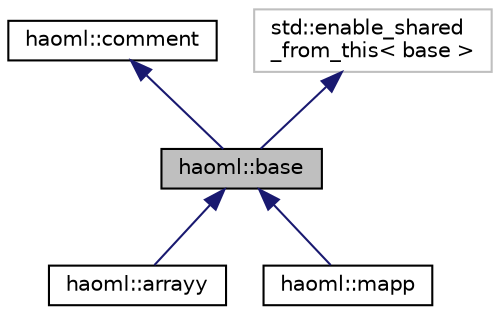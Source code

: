 digraph "haoml::base"
{
  edge [fontname="Helvetica",fontsize="10",labelfontname="Helvetica",labelfontsize="10"];
  node [fontname="Helvetica",fontsize="10",shape=record];
  Node0 [label="haoml::base",height=0.2,width=0.4,color="black", fillcolor="grey75", style="filled", fontcolor="black"];
  Node1 -> Node0 [dir="back",color="midnightblue",fontsize="10",style="solid",fontname="Helvetica"];
  Node1 [label="haoml::comment",height=0.2,width=0.4,color="black", fillcolor="white", style="filled",URL="$classhaoml_1_1comment.html"];
  Node2 -> Node0 [dir="back",color="midnightblue",fontsize="10",style="solid",fontname="Helvetica"];
  Node2 [label="std::enable_shared\l_from_this\< base \>",height=0.2,width=0.4,color="grey75", fillcolor="white", style="filled"];
  Node0 -> Node3 [dir="back",color="midnightblue",fontsize="10",style="solid",fontname="Helvetica"];
  Node3 [label="haoml::arrayy",height=0.2,width=0.4,color="black", fillcolor="white", style="filled",URL="$classhaoml_1_1arrayy.html"];
  Node0 -> Node4 [dir="back",color="midnightblue",fontsize="10",style="solid",fontname="Helvetica"];
  Node4 [label="haoml::mapp",height=0.2,width=0.4,color="black", fillcolor="white", style="filled",URL="$classhaoml_1_1mapp.html"];
}
